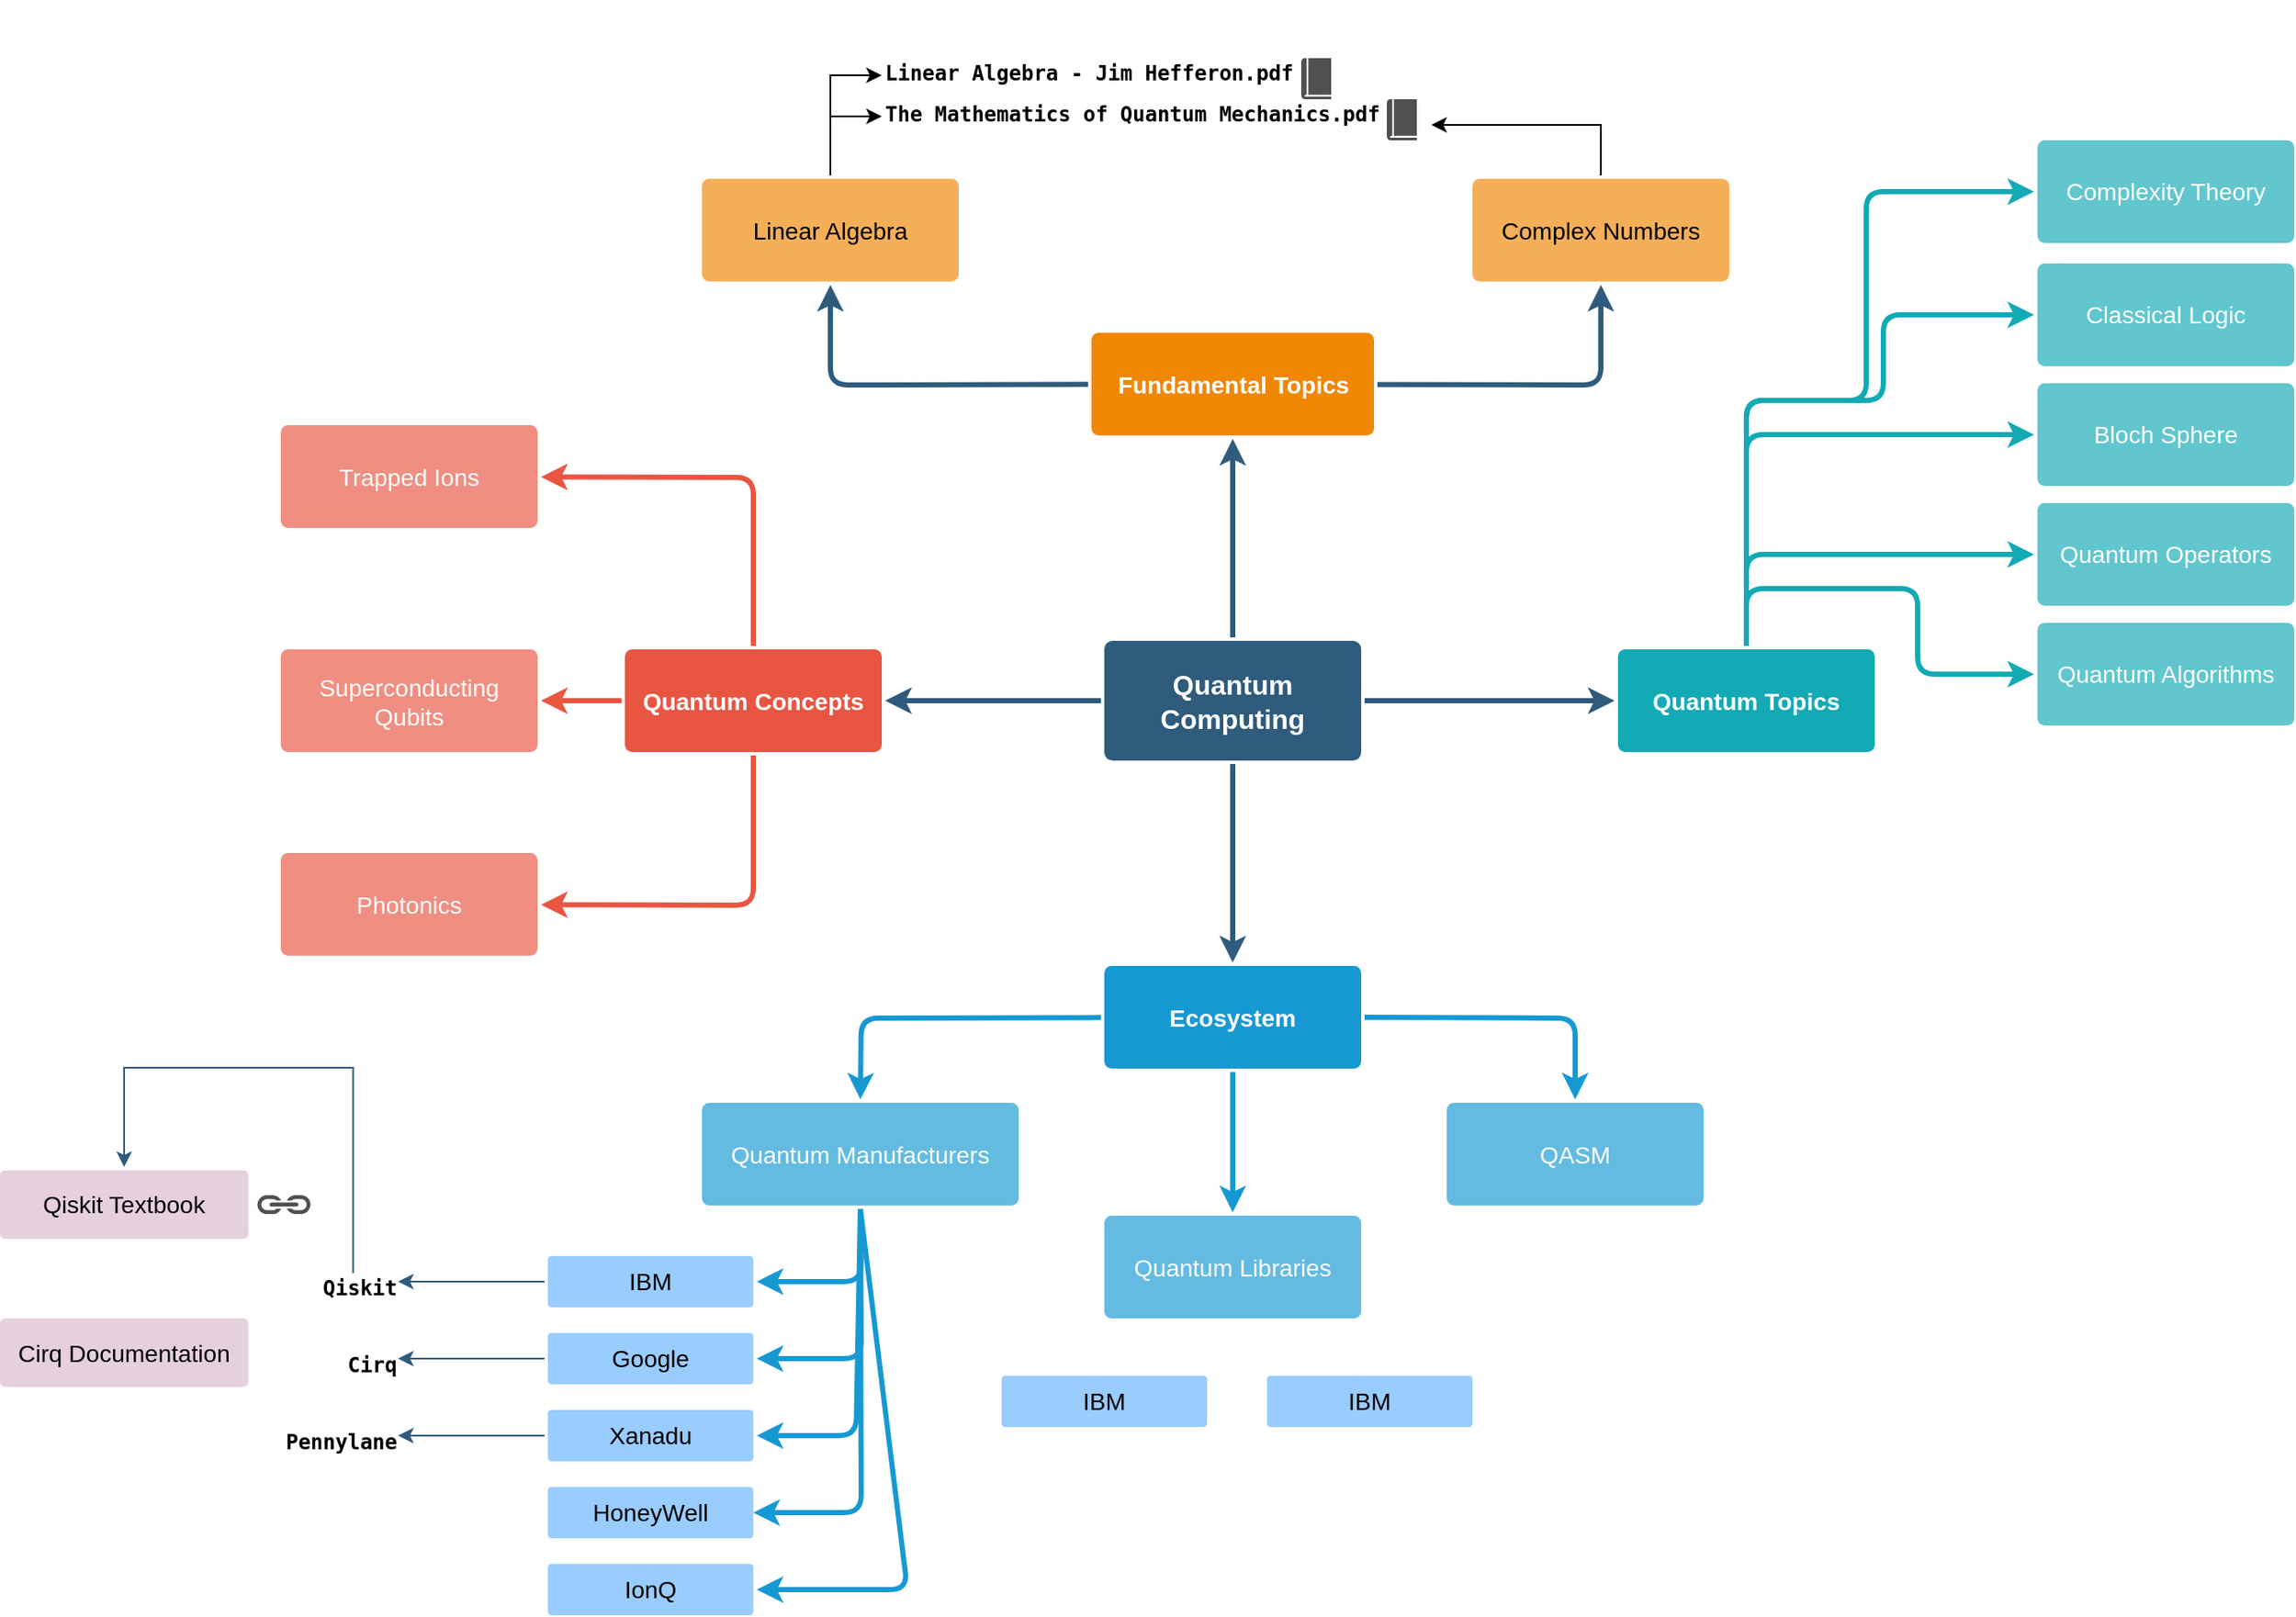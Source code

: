 <mxfile version="16.0.0" type="github">
  <diagram id="6a731a19-8d31-9384-78a2-239565b7b9f0" name="Page-1">
    <mxGraphModel dx="2068" dy="1059" grid="1" gridSize="10" guides="1" tooltips="1" connect="1" arrows="1" fold="1" page="1" pageScale="1" pageWidth="1169" pageHeight="827" background="#ffffff" math="0" shadow="0">
      <root>
        <mxCell id="0" />
        <mxCell id="1" parent="0" />
        <mxCell id="1745" value="" style="edgeStyle=none;rounded=0;jumpStyle=none;html=1;shadow=0;labelBackgroundColor=none;startArrow=none;startFill=0;endArrow=classic;endFill=1;jettySize=auto;orthogonalLoop=1;strokeColor=#2F5B7C;strokeWidth=3;fontFamily=Helvetica;fontSize=16;fontColor=#23445D;spacing=5;" parent="1" source="1749" target="1764" edge="1">
          <mxGeometry relative="1" as="geometry" />
        </mxCell>
        <mxCell id="1746" value="" style="edgeStyle=none;rounded=0;jumpStyle=none;html=1;shadow=0;labelBackgroundColor=none;startArrow=none;startFill=0;endArrow=classic;endFill=1;jettySize=auto;orthogonalLoop=1;strokeColor=#2F5B7C;strokeWidth=3;fontFamily=Helvetica;fontSize=16;fontColor=#23445D;spacing=5;" parent="1" source="1749" target="1771" edge="1">
          <mxGeometry relative="1" as="geometry" />
        </mxCell>
        <mxCell id="1747" value="" style="edgeStyle=none;rounded=0;jumpStyle=none;html=1;shadow=0;labelBackgroundColor=none;startArrow=none;startFill=0;endArrow=classic;endFill=1;jettySize=auto;orthogonalLoop=1;strokeColor=#2F5B7C;strokeWidth=3;fontFamily=Helvetica;fontSize=16;fontColor=#23445D;spacing=5;" parent="1" source="1749" target="1760" edge="1">
          <mxGeometry relative="1" as="geometry" />
        </mxCell>
        <mxCell id="1748" value="" style="edgeStyle=none;rounded=0;jumpStyle=none;html=1;shadow=0;labelBackgroundColor=none;startArrow=none;startFill=0;endArrow=classic;endFill=1;jettySize=auto;orthogonalLoop=1;strokeColor=#2F5B7C;strokeWidth=3;fontFamily=Helvetica;fontSize=16;fontColor=#23445D;spacing=5;" parent="1" source="1749" target="1753" edge="1">
          <mxGeometry relative="1" as="geometry" />
        </mxCell>
        <mxCell id="1749" value="Quantum Computing" style="rounded=1;whiteSpace=wrap;html=1;shadow=0;labelBackgroundColor=none;strokeColor=none;strokeWidth=3;fillColor=#2F5B7C;fontFamily=Helvetica;fontSize=16;fontColor=#FFFFFF;align=center;fontStyle=1;spacing=5;arcSize=7;perimeterSpacing=2;" parent="1" vertex="1">
          <mxGeometry x="495" y="380.5" width="150" height="70" as="geometry" />
        </mxCell>
        <mxCell id="1750" value="" style="edgeStyle=none;rounded=1;jumpStyle=none;html=1;shadow=0;labelBackgroundColor=none;startArrow=none;startFill=0;jettySize=auto;orthogonalLoop=1;strokeColor=#E85642;strokeWidth=3;fontFamily=Helvetica;fontSize=14;fontColor=#FFFFFF;spacing=5;fontStyle=1;fillColor=#b0e3e6;" parent="1" source="1753" target="1756" edge="1">
          <mxGeometry relative="1" as="geometry">
            <Array as="points">
              <mxPoint x="290" y="285" />
            </Array>
          </mxGeometry>
        </mxCell>
        <mxCell id="1751" value="" style="edgeStyle=none;rounded=1;jumpStyle=none;html=1;shadow=0;labelBackgroundColor=none;startArrow=none;startFill=0;jettySize=auto;orthogonalLoop=1;strokeColor=#E85642;strokeWidth=3;fontFamily=Helvetica;fontSize=14;fontColor=#FFFFFF;spacing=5;fontStyle=1;fillColor=#b0e3e6;" parent="1" source="1753" target="1755" edge="1">
          <mxGeometry relative="1" as="geometry" />
        </mxCell>
        <mxCell id="1752" value="" style="edgeStyle=none;rounded=1;jumpStyle=none;html=1;shadow=0;labelBackgroundColor=none;startArrow=none;startFill=0;jettySize=auto;orthogonalLoop=1;strokeColor=#E85642;strokeWidth=3;fontFamily=Helvetica;fontSize=14;fontColor=#FFFFFF;spacing=5;fontStyle=1;fillColor=#b0e3e6;" parent="1" source="1753" target="1754" edge="1">
          <mxGeometry relative="1" as="geometry">
            <Array as="points">
              <mxPoint x="290" y="535" />
            </Array>
          </mxGeometry>
        </mxCell>
        <mxCell id="1753" value="Quantum Concepts" style="rounded=1;whiteSpace=wrap;html=1;shadow=0;labelBackgroundColor=none;strokeColor=none;strokeWidth=3;fillColor=#e85642;fontFamily=Helvetica;fontSize=14;fontColor=#FFFFFF;align=center;spacing=5;fontStyle=1;arcSize=7;perimeterSpacing=2;" parent="1" vertex="1">
          <mxGeometry x="215" y="385.5" width="150" height="60" as="geometry" />
        </mxCell>
        <mxCell id="1754" value="Photonics" style="rounded=1;whiteSpace=wrap;html=1;shadow=0;labelBackgroundColor=none;strokeColor=none;strokeWidth=3;fillColor=#f08e81;fontFamily=Helvetica;fontSize=14;fontColor=#FFFFFF;align=center;spacing=5;fontStyle=0;arcSize=7;perimeterSpacing=2;" parent="1" vertex="1">
          <mxGeometry x="14" y="504.5" width="150" height="60" as="geometry" />
        </mxCell>
        <mxCell id="1755" value="Superconducting Qubits" style="rounded=1;whiteSpace=wrap;html=1;shadow=0;labelBackgroundColor=none;strokeColor=none;strokeWidth=3;fillColor=#f08e81;fontFamily=Helvetica;fontSize=14;fontColor=#FFFFFF;align=center;spacing=5;fontStyle=0;arcSize=7;perimeterSpacing=2;" parent="1" vertex="1">
          <mxGeometry x="14" y="385.5" width="150" height="60" as="geometry" />
        </mxCell>
        <mxCell id="1756" value="Trapped Ions" style="rounded=1;whiteSpace=wrap;html=1;shadow=0;labelBackgroundColor=none;strokeColor=none;strokeWidth=3;fillColor=#f08e81;fontFamily=Helvetica;fontSize=14;fontColor=#FFFFFF;align=center;spacing=5;fontStyle=0;arcSize=7;perimeterSpacing=2;" parent="1" vertex="1">
          <mxGeometry x="14" y="254.5" width="150" height="60" as="geometry" />
        </mxCell>
        <mxCell id="1757" value="" style="edgeStyle=none;rounded=1;jumpStyle=none;html=1;shadow=0;labelBackgroundColor=none;startArrow=none;startFill=0;jettySize=auto;orthogonalLoop=1;strokeColor=#1699D3;strokeWidth=3;fontFamily=Helvetica;fontSize=14;fontColor=#FFFFFF;spacing=5;fontStyle=1;fillColor=#b0e3e6;entryX=0.5;entryY=0;entryDx=0;entryDy=0;" parent="1" source="1760" target="1763" edge="1">
          <mxGeometry relative="1" as="geometry">
            <Array as="points">
              <mxPoint x="353" y="601" />
            </Array>
          </mxGeometry>
        </mxCell>
        <mxCell id="1758" value="" style="edgeStyle=none;rounded=1;jumpStyle=none;html=1;shadow=0;labelBackgroundColor=none;startArrow=none;startFill=0;jettySize=auto;orthogonalLoop=1;strokeColor=#1699D3;strokeWidth=3;fontFamily=Helvetica;fontSize=14;fontColor=#FFFFFF;spacing=5;fontStyle=1;fillColor=#b0e3e6;entryX=0.5;entryY=0;entryDx=0;entryDy=0;" parent="1" source="1760" target="1762" edge="1">
          <mxGeometry relative="1" as="geometry" />
        </mxCell>
        <mxCell id="1759" value="" style="edgeStyle=none;rounded=1;jumpStyle=none;html=1;shadow=0;labelBackgroundColor=none;startArrow=none;startFill=0;jettySize=auto;orthogonalLoop=1;strokeColor=#1699D3;strokeWidth=3;fontFamily=Helvetica;fontSize=14;fontColor=#FFFFFF;spacing=5;fontStyle=1;fillColor=#b0e3e6;entryX=0.5;entryY=0;entryDx=0;entryDy=0;exitX=1;exitY=0.5;exitDx=0;exitDy=0;" parent="1" source="1760" target="1761" edge="1">
          <mxGeometry relative="1" as="geometry">
            <Array as="points">
              <mxPoint x="770" y="601" />
            </Array>
          </mxGeometry>
        </mxCell>
        <mxCell id="1760" value="Ecosystem" style="rounded=1;whiteSpace=wrap;html=1;shadow=0;labelBackgroundColor=none;strokeColor=none;strokeWidth=3;fillColor=#1699d3;fontFamily=Helvetica;fontSize=14;fontColor=#FFFFFF;align=center;spacing=5;fontStyle=1;arcSize=7;perimeterSpacing=2;" parent="1" vertex="1">
          <mxGeometry x="495" y="570.5" width="150" height="60" as="geometry" />
        </mxCell>
        <mxCell id="1761" value="QASM" style="rounded=1;whiteSpace=wrap;html=1;shadow=0;labelBackgroundColor=none;strokeColor=none;strokeWidth=3;fillColor=#64bbe2;fontFamily=Helvetica;fontSize=14;fontColor=#FFFFFF;align=center;spacing=5;arcSize=7;perimeterSpacing=2;" parent="1" vertex="1">
          <mxGeometry x="695" y="650.5" width="150" height="60" as="geometry" />
        </mxCell>
        <mxCell id="1762" value="Quantum Libraries" style="rounded=1;whiteSpace=wrap;html=1;shadow=0;labelBackgroundColor=none;strokeColor=none;strokeWidth=3;fillColor=#64bbe2;fontFamily=Helvetica;fontSize=14;fontColor=#FFFFFF;align=center;spacing=5;arcSize=7;perimeterSpacing=2;" parent="1" vertex="1">
          <mxGeometry x="495" y="716.5" width="150" height="60" as="geometry" />
        </mxCell>
        <mxCell id="1763" value="Quantum Manufacturers" style="rounded=1;whiteSpace=wrap;html=1;shadow=0;labelBackgroundColor=none;strokeColor=none;strokeWidth=3;fillColor=#64bbe2;fontFamily=Helvetica;fontSize=14;fontColor=#FFFFFF;align=center;spacing=5;arcSize=7;perimeterSpacing=2;" parent="1" vertex="1">
          <mxGeometry x="260" y="650.5" width="185" height="60" as="geometry" />
        </mxCell>
        <mxCell id="hj-SZOXILLGV7LfCxYAW-1779" style="edgeStyle=none;rounded=1;jumpStyle=none;html=1;shadow=0;labelBackgroundColor=none;startArrow=none;startFill=0;jettySize=auto;orthogonalLoop=1;strokeColor=#2F5B7C;strokeWidth=3;fontFamily=Helvetica;fontSize=14;fontColor=#FFFFFF;spacing=5;fontStyle=1;fillColor=#b0e3e6;" parent="1" source="1764" target="1769" edge="1">
          <mxGeometry relative="1" as="geometry">
            <Array as="points">
              <mxPoint x="335" y="231" />
            </Array>
          </mxGeometry>
        </mxCell>
        <mxCell id="hj-SZOXILLGV7LfCxYAW-1780" style="edgeStyle=none;rounded=1;jumpStyle=none;html=1;shadow=0;labelBackgroundColor=none;startArrow=none;startFill=0;jettySize=auto;orthogonalLoop=1;strokeColor=#2F5B7C;strokeWidth=3;fontFamily=Helvetica;fontSize=14;fontColor=#FFFFFF;spacing=5;fontStyle=1;fillColor=#b0e3e6;" parent="1" source="1764" target="1767" edge="1">
          <mxGeometry relative="1" as="geometry">
            <Array as="points">
              <mxPoint x="785" y="231" />
            </Array>
          </mxGeometry>
        </mxCell>
        <mxCell id="1764" value="Fundamental Topics" style="rounded=1;whiteSpace=wrap;html=1;shadow=0;labelBackgroundColor=none;strokeColor=none;strokeWidth=3;fillColor=#F08705;fontFamily=Helvetica;fontSize=14;fontColor=#FFFFFF;align=center;spacing=5;fontStyle=1;arcSize=7;perimeterSpacing=2;" parent="1" vertex="1">
          <mxGeometry x="487.5" y="200.5" width="165" height="60" as="geometry" />
        </mxCell>
        <mxCell id="hj-SZOXILLGV7LfCxYAW-1784" style="edgeStyle=orthogonalEdgeStyle;rounded=0;orthogonalLoop=1;jettySize=auto;html=1;exitX=0.5;exitY=0;exitDx=0;exitDy=0;" parent="1" source="1767" edge="1">
          <mxGeometry relative="1" as="geometry">
            <mxPoint x="686" y="79.0" as="targetPoint" />
            <Array as="points">
              <mxPoint x="785" y="79" />
            </Array>
          </mxGeometry>
        </mxCell>
        <mxCell id="1767" value="&lt;font color=&quot;#000000&quot;&gt;Complex Numbers&lt;/font&gt;" style="rounded=1;whiteSpace=wrap;html=1;shadow=0;labelBackgroundColor=none;strokeColor=none;strokeWidth=3;fillColor=#f5af58;fontFamily=Helvetica;fontSize=14;fontColor=#FFFFFF;align=center;spacing=5;arcSize=7;perimeterSpacing=2;" parent="1" vertex="1">
          <mxGeometry x="710" y="110.5" width="150" height="60" as="geometry" />
        </mxCell>
        <mxCell id="hj-SZOXILLGV7LfCxYAW-1785" style="edgeStyle=orthogonalEdgeStyle;rounded=0;orthogonalLoop=1;jettySize=auto;html=1;entryX=0;entryY=1;entryDx=0;entryDy=0;" parent="1" source="1769" target="hj-SZOXILLGV7LfCxYAW-1781" edge="1">
          <mxGeometry relative="1" as="geometry">
            <Array as="points">
              <mxPoint x="335" y="74" />
            </Array>
          </mxGeometry>
        </mxCell>
        <mxCell id="hj-SZOXILLGV7LfCxYAW-1786" style="edgeStyle=orthogonalEdgeStyle;rounded=0;orthogonalLoop=1;jettySize=auto;html=1;entryX=0;entryY=1;entryDx=0;entryDy=0;" parent="1" source="1769" target="hj-SZOXILLGV7LfCxYAW-1782" edge="1">
          <mxGeometry relative="1" as="geometry">
            <Array as="points">
              <mxPoint x="335" y="50" />
            </Array>
          </mxGeometry>
        </mxCell>
        <mxCell id="1769" value="&lt;font color=&quot;#000000&quot;&gt;Linear Algebra&lt;/font&gt;" style="rounded=1;whiteSpace=wrap;html=1;shadow=0;labelBackgroundColor=none;strokeColor=none;strokeWidth=3;fillColor=#f5af58;fontFamily=Helvetica;fontSize=14;fontColor=#FFFFFF;align=center;spacing=5;arcSize=7;perimeterSpacing=2;" parent="1" vertex="1">
          <mxGeometry x="260" y="110.5" width="150" height="60" as="geometry" />
        </mxCell>
        <mxCell id="hj-SZOXILLGV7LfCxYAW-1790" style="edgeStyle=none;rounded=1;jumpStyle=none;html=1;shadow=0;labelBackgroundColor=none;startArrow=none;startFill=0;jettySize=auto;orthogonalLoop=1;strokeColor=#12AAB5;strokeWidth=3;fontFamily=Helvetica;fontSize=14;fontColor=#FFFFFF;spacing=5;fontStyle=1;fillColor=#b0e3e6;" parent="1" source="1771" target="1778" edge="1">
          <mxGeometry relative="1" as="geometry">
            <Array as="points">
              <mxPoint x="870" y="240" />
              <mxPoint x="940" y="240" />
              <mxPoint x="940" y="118" />
            </Array>
          </mxGeometry>
        </mxCell>
        <mxCell id="1771" value="Quantum Topics" style="rounded=1;whiteSpace=wrap;html=1;shadow=0;labelBackgroundColor=none;strokeColor=none;strokeWidth=3;fillColor=#12aab5;fontFamily=Helvetica;fontSize=14;fontColor=#FFFFFF;align=center;spacing=5;fontStyle=1;arcSize=7;perimeterSpacing=2;" parent="1" vertex="1">
          <mxGeometry x="795" y="385.5" width="150" height="60" as="geometry" />
        </mxCell>
        <mxCell id="1772" value="Quantum Operators" style="rounded=1;whiteSpace=wrap;html=1;shadow=0;labelBackgroundColor=none;strokeColor=none;strokeWidth=3;fillColor=#61c6ce;fontFamily=Helvetica;fontSize=14;fontColor=#FFFFFF;align=center;spacing=5;fontStyle=0;arcSize=7;perimeterSpacing=2;" parent="1" vertex="1">
          <mxGeometry x="1040" y="300" width="150" height="60" as="geometry" />
        </mxCell>
        <mxCell id="1774" value="Bloch Sphere" style="rounded=1;whiteSpace=wrap;html=1;shadow=0;labelBackgroundColor=none;strokeColor=none;strokeWidth=3;fillColor=#61c6ce;fontFamily=Helvetica;fontSize=14;fontColor=#FFFFFF;align=center;spacing=5;fontStyle=0;arcSize=7;perimeterSpacing=2;" parent="1" vertex="1">
          <mxGeometry x="1040" y="230" width="150" height="60" as="geometry" />
        </mxCell>
        <mxCell id="1776" value="Classical Logic" style="rounded=1;whiteSpace=wrap;html=1;shadow=0;labelBackgroundColor=none;strokeColor=none;strokeWidth=3;fillColor=#61c6ce;fontFamily=Helvetica;fontSize=14;fontColor=#FFFFFF;align=center;spacing=5;fontStyle=0;arcSize=7;perimeterSpacing=2;" parent="1" vertex="1">
          <mxGeometry x="1040" y="160" width="150" height="60" as="geometry" />
        </mxCell>
        <mxCell id="1778" value="Complexity Theory" style="rounded=1;whiteSpace=wrap;html=1;shadow=0;labelBackgroundColor=none;strokeColor=none;strokeWidth=3;fillColor=#61c6ce;fontFamily=Helvetica;fontSize=14;fontColor=#FFFFFF;align=center;spacing=5;fontStyle=0;arcSize=7;perimeterSpacing=2;" parent="1" vertex="1">
          <mxGeometry x="1040" y="88" width="150" height="60" as="geometry" />
        </mxCell>
        <UserObject label="&lt;pre&gt;&lt;font style=&quot;font-size: 12px&quot;&gt;The Mathematics of Quantum Mechanics.pdf&lt;/font&gt;&lt;/pre&gt;" link="https://uwaterloo.ca/institute-for-quantum-computing/sites/ca.institute-for-quantum-computing/files/uploads/files/mathematics_qm_v21.pdf" linkTarget="_blank" id="hj-SZOXILLGV7LfCxYAW-1781">
          <mxCell style="text;strokeColor=none;fillColor=none;html=1;fontSize=24;fontStyle=1;verticalAlign=middle;align=left;" parent="1" vertex="1">
            <mxGeometry x="365" y="64" width="295" height="10" as="geometry" />
          </mxCell>
        </UserObject>
        <UserObject label="&lt;pre&gt;&lt;font style=&quot;font-size: 12px&quot;&gt;Linear Algebra - Jim Hefferon.pdf&lt;/font&gt;&lt;/pre&gt;" link="https://joshua.smcvt.edu/linearalgebra/book.pdf" id="hj-SZOXILLGV7LfCxYAW-1782">
          <mxCell style="text;strokeColor=none;fillColor=none;html=1;fontSize=24;fontStyle=1;verticalAlign=middle;align=left;" parent="1" vertex="1">
            <mxGeometry x="365" y="40" width="332.5" height="10" as="geometry" />
          </mxCell>
        </UserObject>
        <mxCell id="hj-SZOXILLGV7LfCxYAW-1788" value="" style="pointerEvents=1;shadow=0;dashed=0;html=1;strokeColor=none;fillColor=#505050;labelPosition=center;verticalLabelPosition=bottom;verticalAlign=top;outlineConnect=0;align=center;shape=mxgraph.office.concepts.book_journal;" parent="1" vertex="1">
          <mxGeometry x="610" y="40" width="17.5" height="24" as="geometry" />
        </mxCell>
        <mxCell id="hj-SZOXILLGV7LfCxYAW-1789" value="" style="pointerEvents=1;shadow=0;dashed=0;html=1;strokeColor=none;fillColor=#505050;labelPosition=center;verticalLabelPosition=bottom;verticalAlign=top;outlineConnect=0;align=center;shape=mxgraph.office.concepts.book_journal;" parent="1" vertex="1">
          <mxGeometry x="660" y="64" width="17.5" height="24" as="geometry" />
        </mxCell>
        <mxCell id="hj-SZOXILLGV7LfCxYAW-1791" value="Quantum Algorithms" style="rounded=1;whiteSpace=wrap;html=1;shadow=0;labelBackgroundColor=none;strokeColor=none;strokeWidth=3;fillColor=#61c6ce;fontFamily=Helvetica;fontSize=14;fontColor=#FFFFFF;align=center;spacing=5;fontStyle=0;arcSize=7;perimeterSpacing=2;" parent="1" vertex="1">
          <mxGeometry x="1040" y="370" width="150" height="60" as="geometry" />
        </mxCell>
        <mxCell id="hj-SZOXILLGV7LfCxYAW-1792" style="edgeStyle=none;rounded=1;jumpStyle=none;html=1;shadow=0;labelBackgroundColor=none;startArrow=none;startFill=0;jettySize=auto;orthogonalLoop=1;strokeColor=#12AAB5;strokeWidth=3;fontFamily=Helvetica;fontSize=14;fontColor=#FFFFFF;spacing=5;fontStyle=1;fillColor=#b0e3e6;entryX=0;entryY=0.5;entryDx=0;entryDy=0;" parent="1" target="1776" edge="1">
          <mxGeometry relative="1" as="geometry">
            <mxPoint x="870" y="380" as="sourcePoint" />
            <mxPoint x="1013" y="128" as="targetPoint" />
            <Array as="points">
              <mxPoint x="870" y="240" />
              <mxPoint x="950" y="240" />
              <mxPoint x="950" y="190" />
            </Array>
          </mxGeometry>
        </mxCell>
        <mxCell id="hj-SZOXILLGV7LfCxYAW-1793" style="edgeStyle=none;rounded=1;jumpStyle=none;html=1;shadow=0;labelBackgroundColor=none;startArrow=none;startFill=0;jettySize=auto;orthogonalLoop=1;strokeColor=#12AAB5;strokeWidth=3;fontFamily=Helvetica;fontSize=14;fontColor=#FFFFFF;spacing=5;fontStyle=1;fillColor=#b0e3e6;entryX=0;entryY=0.5;entryDx=0;entryDy=0;" parent="1" target="1774" edge="1">
          <mxGeometry relative="1" as="geometry">
            <mxPoint x="870" y="380" as="sourcePoint" />
            <mxPoint x="1023" y="138" as="targetPoint" />
            <Array as="points">
              <mxPoint x="870" y="260" />
              <mxPoint x="960" y="260" />
              <mxPoint x="950" y="260" />
            </Array>
          </mxGeometry>
        </mxCell>
        <mxCell id="hj-SZOXILLGV7LfCxYAW-1794" style="edgeStyle=none;rounded=1;jumpStyle=none;html=1;shadow=0;labelBackgroundColor=none;startArrow=none;startFill=0;jettySize=auto;orthogonalLoop=1;strokeColor=#12AAB5;strokeWidth=3;fontFamily=Helvetica;fontSize=14;fontColor=#FFFFFF;spacing=5;fontStyle=1;fillColor=#b0e3e6;entryX=0;entryY=0.5;entryDx=0;entryDy=0;" parent="1" target="1772" edge="1">
          <mxGeometry relative="1" as="geometry">
            <mxPoint x="870" y="380" as="sourcePoint" />
            <mxPoint x="1013" y="270" as="targetPoint" />
            <Array as="points">
              <mxPoint x="870" y="330" />
              <mxPoint x="960" y="330" />
            </Array>
          </mxGeometry>
        </mxCell>
        <mxCell id="hj-SZOXILLGV7LfCxYAW-1795" style="edgeStyle=none;rounded=1;jumpStyle=none;html=1;shadow=0;labelBackgroundColor=none;startArrow=none;startFill=0;jettySize=auto;orthogonalLoop=1;strokeColor=#12AAB5;strokeWidth=3;fontFamily=Helvetica;fontSize=14;fontColor=#FFFFFF;spacing=5;fontStyle=1;fillColor=#b0e3e6;entryX=0;entryY=0.5;entryDx=0;entryDy=0;" parent="1" target="hj-SZOXILLGV7LfCxYAW-1791" edge="1">
          <mxGeometry relative="1" as="geometry">
            <mxPoint x="870" y="380" as="sourcePoint" />
            <mxPoint x="1013" y="340" as="targetPoint" />
            <Array as="points">
              <mxPoint x="870" y="350" />
              <mxPoint x="970" y="350" />
              <mxPoint x="970" y="400" />
            </Array>
          </mxGeometry>
        </mxCell>
        <mxCell id="hj-SZOXILLGV7LfCxYAW-1816" style="edgeStyle=orthogonalEdgeStyle;rounded=0;orthogonalLoop=1;jettySize=auto;html=1;entryX=1;entryY=0.5;entryDx=0;entryDy=0;strokeColor=#2F5B7C;" parent="1" source="hj-SZOXILLGV7LfCxYAW-1796" target="hj-SZOXILLGV7LfCxYAW-1803" edge="1">
          <mxGeometry relative="1" as="geometry" />
        </mxCell>
        <mxCell id="hj-SZOXILLGV7LfCxYAW-1796" value="&lt;font color=&quot;#000000&quot;&gt;IBM&lt;/font&gt;" style="rounded=1;whiteSpace=wrap;html=1;shadow=0;labelBackgroundColor=none;strokeColor=none;strokeWidth=3;fillColor=#99CCFF;fontFamily=Helvetica;fontSize=14;fontColor=#FFFFFF;align=center;spacing=5;arcSize=7;perimeterSpacing=2;" parent="1" vertex="1">
          <mxGeometry x="170" y="740" width="120" height="30" as="geometry" />
        </mxCell>
        <mxCell id="hj-SZOXILLGV7LfCxYAW-1817" style="edgeStyle=orthogonalEdgeStyle;rounded=0;orthogonalLoop=1;jettySize=auto;html=1;entryX=1;entryY=0.5;entryDx=0;entryDy=0;strokeColor=#2F5B7C;" parent="1" source="hj-SZOXILLGV7LfCxYAW-1797" target="hj-SZOXILLGV7LfCxYAW-1804" edge="1">
          <mxGeometry relative="1" as="geometry" />
        </mxCell>
        <mxCell id="hj-SZOXILLGV7LfCxYAW-1797" value="&lt;font color=&quot;#000000&quot;&gt;Google&lt;/font&gt;" style="rounded=1;whiteSpace=wrap;html=1;shadow=0;labelBackgroundColor=none;strokeColor=none;strokeWidth=3;fillColor=#99CCFF;fontFamily=Helvetica;fontSize=14;fontColor=#FFFFFF;align=center;spacing=5;arcSize=7;perimeterSpacing=2;" parent="1" vertex="1">
          <mxGeometry x="170" y="785" width="120" height="30" as="geometry" />
        </mxCell>
        <mxCell id="hj-SZOXILLGV7LfCxYAW-1818" style="edgeStyle=orthogonalEdgeStyle;rounded=0;orthogonalLoop=1;jettySize=auto;html=1;entryX=1;entryY=0.5;entryDx=0;entryDy=0;strokeColor=#2F5B7C;" parent="1" source="hj-SZOXILLGV7LfCxYAW-1798" target="hj-SZOXILLGV7LfCxYAW-1805" edge="1">
          <mxGeometry relative="1" as="geometry" />
        </mxCell>
        <mxCell id="hj-SZOXILLGV7LfCxYAW-1798" value="&lt;font color=&quot;#000000&quot;&gt;Xanadu&lt;/font&gt;" style="rounded=1;whiteSpace=wrap;html=1;shadow=0;labelBackgroundColor=none;strokeColor=none;strokeWidth=3;fillColor=#99CCFF;fontFamily=Helvetica;fontSize=14;fontColor=#FFFFFF;align=center;spacing=5;arcSize=7;perimeterSpacing=2;" parent="1" vertex="1">
          <mxGeometry x="170" y="830" width="120" height="30" as="geometry" />
        </mxCell>
        <mxCell id="hj-SZOXILLGV7LfCxYAW-1799" value="&lt;font color=&quot;#000000&quot;&gt;HoneyWell&lt;/font&gt;" style="rounded=1;whiteSpace=wrap;html=1;shadow=0;labelBackgroundColor=none;strokeColor=none;strokeWidth=3;fillColor=#99CCFF;fontFamily=Helvetica;fontSize=14;fontColor=#FFFFFF;align=center;spacing=5;arcSize=7;perimeterSpacing=2;" parent="1" vertex="1">
          <mxGeometry x="170" y="875" width="120" height="30" as="geometry" />
        </mxCell>
        <mxCell id="hj-SZOXILLGV7LfCxYAW-1800" value="&lt;font color=&quot;#000000&quot;&gt;IonQ&lt;/font&gt;" style="rounded=1;whiteSpace=wrap;html=1;shadow=0;labelBackgroundColor=none;strokeColor=none;strokeWidth=3;fillColor=#99CCFF;fontFamily=Helvetica;fontSize=14;fontColor=#FFFFFF;align=center;spacing=5;arcSize=7;perimeterSpacing=2;" parent="1" vertex="1">
          <mxGeometry x="170" y="920" width="120" height="30" as="geometry" />
        </mxCell>
        <mxCell id="hj-SZOXILLGV7LfCxYAW-1801" value="&lt;font color=&quot;#000000&quot;&gt;IBM&lt;/font&gt;" style="rounded=1;whiteSpace=wrap;html=1;shadow=0;labelBackgroundColor=none;strokeColor=none;strokeWidth=3;fillColor=#99CCFF;fontFamily=Helvetica;fontSize=14;fontColor=#FFFFFF;align=center;spacing=5;arcSize=7;perimeterSpacing=2;" parent="1" vertex="1">
          <mxGeometry x="435" y="810" width="120" height="30" as="geometry" />
        </mxCell>
        <mxCell id="hj-SZOXILLGV7LfCxYAW-1802" value="&lt;font color=&quot;#000000&quot;&gt;IBM&lt;/font&gt;" style="rounded=1;whiteSpace=wrap;html=1;shadow=0;labelBackgroundColor=none;strokeColor=none;strokeWidth=3;fillColor=#99CCFF;fontFamily=Helvetica;fontSize=14;fontColor=#FFFFFF;align=center;spacing=5;arcSize=7;perimeterSpacing=2;" parent="1" vertex="1">
          <mxGeometry x="590" y="810" width="120" height="30" as="geometry" />
        </mxCell>
        <mxCell id="hj-SZOXILLGV7LfCxYAW-1822" style="edgeStyle=orthogonalEdgeStyle;rounded=0;orthogonalLoop=1;jettySize=auto;html=1;entryX=0.5;entryY=0;entryDx=0;entryDy=0;strokeColor=#2F5B7C;" parent="1" source="hj-SZOXILLGV7LfCxYAW-1803" target="hj-SZOXILLGV7LfCxYAW-1820" edge="1">
          <mxGeometry relative="1" as="geometry">
            <Array as="points">
              <mxPoint x="56" y="630" />
              <mxPoint x="-77" y="630" />
            </Array>
          </mxGeometry>
        </mxCell>
        <UserObject label="&lt;pre&gt;&lt;font style=&quot;font-size: 12px&quot;&gt;Qiskit&lt;/font&gt;&lt;/pre&gt;" id="hj-SZOXILLGV7LfCxYAW-1803">
          <mxCell style="text;strokeColor=none;fillColor=none;html=1;fontSize=24;fontStyle=1;verticalAlign=middle;align=right;" parent="1" vertex="1">
            <mxGeometry x="30" y="750" width="52.5" height="10" as="geometry" />
          </mxCell>
        </UserObject>
        <UserObject label="&lt;pre&gt;&lt;font style=&quot;font-size: 12px&quot;&gt;Cirq&lt;/font&gt;&lt;/pre&gt;" id="hj-SZOXILLGV7LfCxYAW-1804">
          <mxCell style="text;strokeColor=none;fillColor=none;html=1;fontSize=24;fontStyle=1;verticalAlign=middle;align=right;horizontal=1;" parent="1" vertex="1">
            <mxGeometry x="30" y="792.5" width="52.5" height="15" as="geometry" />
          </mxCell>
        </UserObject>
        <UserObject label="&lt;pre&gt;&lt;font style=&quot;font-size: 12px&quot;&gt;Pennylane&lt;/font&gt;&lt;/pre&gt;" id="hj-SZOXILLGV7LfCxYAW-1805">
          <mxCell style="text;strokeColor=none;fillColor=none;html=1;fontSize=24;fontStyle=1;verticalAlign=middle;align=right;" parent="1" vertex="1">
            <mxGeometry x="30" y="840" width="52.5" height="10" as="geometry" />
          </mxCell>
        </UserObject>
        <mxCell id="hj-SZOXILLGV7LfCxYAW-1810" value="" style="edgeStyle=none;rounded=1;jumpStyle=none;html=1;shadow=0;labelBackgroundColor=none;startArrow=none;startFill=0;jettySize=auto;orthogonalLoop=1;strokeColor=#1699D3;strokeWidth=3;fontFamily=Helvetica;fontSize=14;fontColor=#FFFFFF;spacing=5;fontStyle=1;fillColor=#b0e3e6;entryX=1;entryY=0.5;entryDx=0;entryDy=0;exitX=0.5;exitY=1;exitDx=0;exitDy=0;" parent="1" source="1763" target="hj-SZOXILLGV7LfCxYAW-1800" edge="1">
          <mxGeometry relative="1" as="geometry">
            <mxPoint x="370" y="770" as="sourcePoint" />
            <mxPoint x="250" y="857.82" as="targetPoint" />
            <Array as="points">
              <mxPoint x="380" y="935" />
            </Array>
          </mxGeometry>
        </mxCell>
        <mxCell id="hj-SZOXILLGV7LfCxYAW-1811" value="" style="edgeStyle=none;rounded=1;jumpStyle=none;html=1;shadow=0;labelBackgroundColor=none;startArrow=none;startFill=0;jettySize=auto;orthogonalLoop=1;strokeColor=#1699D3;strokeWidth=3;fontFamily=Helvetica;fontSize=14;fontColor=#FFFFFF;spacing=5;fontStyle=1;fillColor=#b0e3e6;exitX=0.5;exitY=1;exitDx=0;exitDy=0;" parent="1" source="1763" edge="1">
          <mxGeometry relative="1" as="geometry">
            <mxPoint x="380" y="840" as="sourcePoint" />
            <mxPoint x="290" y="890" as="targetPoint" />
            <Array as="points">
              <mxPoint x="353" y="890" />
            </Array>
          </mxGeometry>
        </mxCell>
        <mxCell id="hj-SZOXILLGV7LfCxYAW-1812" value="" style="edgeStyle=none;rounded=1;jumpStyle=none;html=1;shadow=0;labelBackgroundColor=none;startArrow=none;startFill=0;jettySize=auto;orthogonalLoop=1;strokeColor=#1699D3;strokeWidth=3;fontFamily=Helvetica;fontSize=14;fontColor=#FFFFFF;spacing=5;fontStyle=1;fillColor=#b0e3e6;entryX=1;entryY=0.5;entryDx=0;entryDy=0;exitX=0.5;exitY=1;exitDx=0;exitDy=0;" parent="1" source="1763" target="hj-SZOXILLGV7LfCxYAW-1798" edge="1">
          <mxGeometry relative="1" as="geometry">
            <mxPoint x="362.5" y="722.5" as="sourcePoint" />
            <mxPoint x="302" y="945" as="targetPoint" />
            <Array as="points">
              <mxPoint x="350" y="845" />
            </Array>
          </mxGeometry>
        </mxCell>
        <mxCell id="hj-SZOXILLGV7LfCxYAW-1813" value="" style="edgeStyle=none;rounded=1;jumpStyle=none;html=1;shadow=0;labelBackgroundColor=none;startArrow=none;startFill=0;jettySize=auto;orthogonalLoop=1;strokeColor=#1699D3;strokeWidth=3;fontFamily=Helvetica;fontSize=14;fontColor=#FFFFFF;spacing=5;fontStyle=1;fillColor=#b0e3e6;entryX=1;entryY=0.5;entryDx=0;entryDy=0;exitX=0.5;exitY=1;exitDx=0;exitDy=0;" parent="1" source="1763" target="hj-SZOXILLGV7LfCxYAW-1797" edge="1">
          <mxGeometry relative="1" as="geometry">
            <mxPoint x="372.5" y="732.5" as="sourcePoint" />
            <mxPoint x="312" y="955" as="targetPoint" />
            <Array as="points">
              <mxPoint x="353" y="800" />
            </Array>
          </mxGeometry>
        </mxCell>
        <mxCell id="hj-SZOXILLGV7LfCxYAW-1814" value="" style="edgeStyle=none;rounded=1;jumpStyle=none;html=1;shadow=0;labelBackgroundColor=none;startArrow=none;startFill=0;jettySize=auto;orthogonalLoop=1;strokeColor=#1699D3;strokeWidth=3;fontFamily=Helvetica;fontSize=14;fontColor=#FFFFFF;spacing=5;fontStyle=1;fillColor=#b0e3e6;entryX=1;entryY=0.5;entryDx=0;entryDy=0;exitX=0.5;exitY=1;exitDx=0;exitDy=0;" parent="1" source="1763" target="hj-SZOXILLGV7LfCxYAW-1796" edge="1">
          <mxGeometry relative="1" as="geometry">
            <mxPoint x="382.5" y="742.5" as="sourcePoint" />
            <mxPoint x="322" y="965" as="targetPoint" />
            <Array as="points">
              <mxPoint x="353" y="755" />
            </Array>
          </mxGeometry>
        </mxCell>
        <UserObject label="&lt;font color=&quot;#000000&quot;&gt;Qiskit Textbook&lt;/font&gt;" link="https://qiskit.org/textbook-beta/" linkTarget="_blank" id="hj-SZOXILLGV7LfCxYAW-1820">
          <mxCell style="rounded=1;whiteSpace=wrap;html=1;shadow=0;labelBackgroundColor=none;strokeColor=none;strokeWidth=3;fillColor=#E6D0DE;fontFamily=Helvetica;fontSize=14;fontColor=#FFFFFF;align=center;spacing=5;arcSize=7;perimeterSpacing=2;" parent="1" vertex="1">
            <mxGeometry x="-150" y="690" width="145" height="40" as="geometry" />
          </mxCell>
        </UserObject>
        <mxCell id="hj-SZOXILLGV7LfCxYAW-1823" value="" style="pointerEvents=1;shadow=0;dashed=0;html=1;strokeColor=none;fillColor=#505050;labelPosition=center;verticalLabelPosition=bottom;verticalAlign=top;outlineConnect=0;align=center;shape=mxgraph.office.concepts.link;" parent="1" vertex="1">
          <mxGeometry y="704.5" width="31.95" height="11" as="geometry" />
        </mxCell>
        <UserObject label="&lt;font color=&quot;#000000&quot;&gt;Cirq Documentation&lt;/font&gt;" linkTarget="_blank" id="1UXgaGUo6o3IuArtJwe6-1778">
          <mxCell style="rounded=1;whiteSpace=wrap;html=1;shadow=0;labelBackgroundColor=none;strokeColor=none;strokeWidth=3;fillColor=#E6D0DE;fontFamily=Helvetica;fontSize=14;fontColor=#FFFFFF;align=center;spacing=5;arcSize=7;perimeterSpacing=2;" vertex="1" parent="1">
            <mxGeometry x="-150" y="776.5" width="145" height="40" as="geometry" />
          </mxCell>
        </UserObject>
      </root>
    </mxGraphModel>
  </diagram>
</mxfile>
